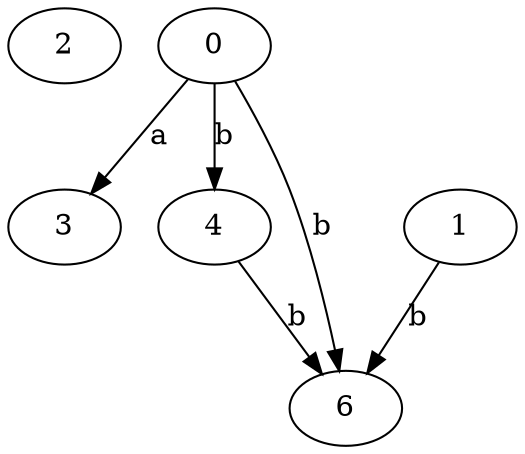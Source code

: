 strict digraph  {
2;
3;
0;
4;
6;
1;
0 -> 3  [label=a];
0 -> 4  [label=b];
0 -> 6  [label=b];
4 -> 6  [label=b];
1 -> 6  [label=b];
}
